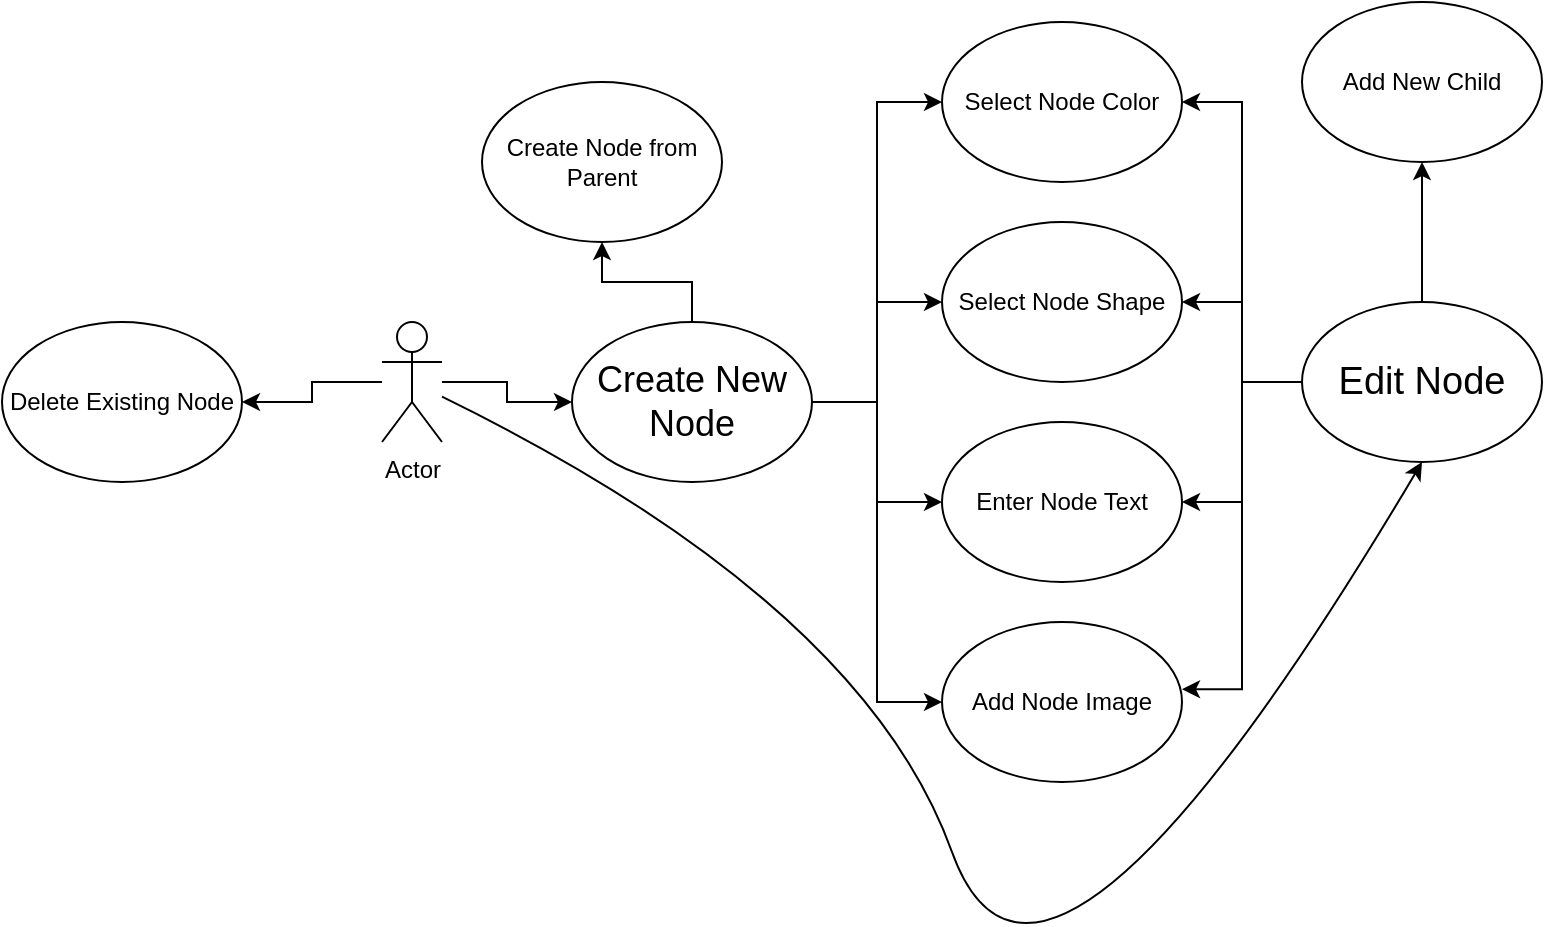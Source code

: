 <mxfile version="23.0.1" type="github">
  <diagram name="Page-1" id="s19I6BRAhf0djLcdS-nG">
    <mxGraphModel dx="1050" dy="566" grid="1" gridSize="10" guides="1" tooltips="1" connect="1" arrows="1" fold="1" page="1" pageScale="1" pageWidth="850" pageHeight="1100" math="0" shadow="0">
      <root>
        <mxCell id="0" />
        <mxCell id="1" parent="0" />
        <mxCell id="NKgkl3NO5XFwCBdkXwBP-14" style="edgeStyle=orthogonalEdgeStyle;rounded=0;orthogonalLoop=1;jettySize=auto;html=1;entryX=0;entryY=0.5;entryDx=0;entryDy=0;" edge="1" parent="1" source="NKgkl3NO5XFwCBdkXwBP-1" target="NKgkl3NO5XFwCBdkXwBP-2">
          <mxGeometry relative="1" as="geometry" />
        </mxCell>
        <mxCell id="NKgkl3NO5XFwCBdkXwBP-15" style="edgeStyle=orthogonalEdgeStyle;rounded=0;orthogonalLoop=1;jettySize=auto;html=1;entryX=1;entryY=0.5;entryDx=0;entryDy=0;" edge="1" parent="1" source="NKgkl3NO5XFwCBdkXwBP-1" target="NKgkl3NO5XFwCBdkXwBP-8">
          <mxGeometry relative="1" as="geometry" />
        </mxCell>
        <mxCell id="NKgkl3NO5XFwCBdkXwBP-1" value="Actor" style="shape=umlActor;verticalLabelPosition=bottom;verticalAlign=top;html=1;outlineConnect=0;" vertex="1" parent="1">
          <mxGeometry x="210" y="260" width="30" height="60" as="geometry" />
        </mxCell>
        <mxCell id="NKgkl3NO5XFwCBdkXwBP-9" style="edgeStyle=orthogonalEdgeStyle;rounded=0;orthogonalLoop=1;jettySize=auto;html=1;entryX=0;entryY=0.5;entryDx=0;entryDy=0;" edge="1" parent="1" source="NKgkl3NO5XFwCBdkXwBP-2" target="NKgkl3NO5XFwCBdkXwBP-3">
          <mxGeometry relative="1" as="geometry" />
        </mxCell>
        <mxCell id="NKgkl3NO5XFwCBdkXwBP-10" style="edgeStyle=orthogonalEdgeStyle;rounded=0;orthogonalLoop=1;jettySize=auto;html=1;entryX=0;entryY=0.5;entryDx=0;entryDy=0;" edge="1" parent="1" source="NKgkl3NO5XFwCBdkXwBP-2" target="NKgkl3NO5XFwCBdkXwBP-5">
          <mxGeometry relative="1" as="geometry" />
        </mxCell>
        <mxCell id="NKgkl3NO5XFwCBdkXwBP-11" style="edgeStyle=orthogonalEdgeStyle;rounded=0;orthogonalLoop=1;jettySize=auto;html=1;entryX=0;entryY=0.5;entryDx=0;entryDy=0;" edge="1" parent="1" source="NKgkl3NO5XFwCBdkXwBP-2" target="NKgkl3NO5XFwCBdkXwBP-6">
          <mxGeometry relative="1" as="geometry" />
        </mxCell>
        <mxCell id="NKgkl3NO5XFwCBdkXwBP-12" style="edgeStyle=orthogonalEdgeStyle;rounded=0;orthogonalLoop=1;jettySize=auto;html=1;entryX=0;entryY=0.5;entryDx=0;entryDy=0;" edge="1" parent="1" source="NKgkl3NO5XFwCBdkXwBP-2" target="NKgkl3NO5XFwCBdkXwBP-7">
          <mxGeometry relative="1" as="geometry" />
        </mxCell>
        <mxCell id="NKgkl3NO5XFwCBdkXwBP-13" style="edgeStyle=orthogonalEdgeStyle;rounded=0;orthogonalLoop=1;jettySize=auto;html=1;entryX=0.5;entryY=1;entryDx=0;entryDy=0;" edge="1" parent="1" source="NKgkl3NO5XFwCBdkXwBP-2" target="NKgkl3NO5XFwCBdkXwBP-4">
          <mxGeometry relative="1" as="geometry" />
        </mxCell>
        <mxCell id="NKgkl3NO5XFwCBdkXwBP-2" value="&lt;font style=&quot;font-size: 18px;&quot;&gt;Create New Node&lt;/font&gt;" style="ellipse;whiteSpace=wrap;html=1;" vertex="1" parent="1">
          <mxGeometry x="305" y="260" width="120" height="80" as="geometry" />
        </mxCell>
        <mxCell id="NKgkl3NO5XFwCBdkXwBP-3" value="Select Node Color" style="ellipse;whiteSpace=wrap;html=1;" vertex="1" parent="1">
          <mxGeometry x="490" y="110" width="120" height="80" as="geometry" />
        </mxCell>
        <mxCell id="NKgkl3NO5XFwCBdkXwBP-4" value="Create Node from Parent" style="ellipse;whiteSpace=wrap;html=1;" vertex="1" parent="1">
          <mxGeometry x="260" y="140" width="120" height="80" as="geometry" />
        </mxCell>
        <mxCell id="NKgkl3NO5XFwCBdkXwBP-5" value="Select Node Shape" style="ellipse;whiteSpace=wrap;html=1;" vertex="1" parent="1">
          <mxGeometry x="490" y="210" width="120" height="80" as="geometry" />
        </mxCell>
        <mxCell id="NKgkl3NO5XFwCBdkXwBP-6" value="Enter Node Text" style="ellipse;whiteSpace=wrap;html=1;" vertex="1" parent="1">
          <mxGeometry x="490" y="310" width="120" height="80" as="geometry" />
        </mxCell>
        <mxCell id="NKgkl3NO5XFwCBdkXwBP-7" value="Add Node Image" style="ellipse;whiteSpace=wrap;html=1;" vertex="1" parent="1">
          <mxGeometry x="490" y="410" width="120" height="80" as="geometry" />
        </mxCell>
        <mxCell id="NKgkl3NO5XFwCBdkXwBP-8" value="Delete Existing Node" style="ellipse;whiteSpace=wrap;html=1;" vertex="1" parent="1">
          <mxGeometry x="20" y="260" width="120" height="80" as="geometry" />
        </mxCell>
        <mxCell id="NKgkl3NO5XFwCBdkXwBP-17" style="edgeStyle=orthogonalEdgeStyle;rounded=0;orthogonalLoop=1;jettySize=auto;html=1;entryX=1;entryY=0.5;entryDx=0;entryDy=0;" edge="1" parent="1" source="NKgkl3NO5XFwCBdkXwBP-16" target="NKgkl3NO5XFwCBdkXwBP-3">
          <mxGeometry relative="1" as="geometry" />
        </mxCell>
        <mxCell id="NKgkl3NO5XFwCBdkXwBP-18" style="edgeStyle=orthogonalEdgeStyle;rounded=0;orthogonalLoop=1;jettySize=auto;html=1;entryX=1;entryY=0.5;entryDx=0;entryDy=0;" edge="1" parent="1" source="NKgkl3NO5XFwCBdkXwBP-16" target="NKgkl3NO5XFwCBdkXwBP-5">
          <mxGeometry relative="1" as="geometry" />
        </mxCell>
        <mxCell id="NKgkl3NO5XFwCBdkXwBP-19" style="edgeStyle=orthogonalEdgeStyle;rounded=0;orthogonalLoop=1;jettySize=auto;html=1;entryX=1;entryY=0.5;entryDx=0;entryDy=0;" edge="1" parent="1" source="NKgkl3NO5XFwCBdkXwBP-16" target="NKgkl3NO5XFwCBdkXwBP-6">
          <mxGeometry relative="1" as="geometry" />
        </mxCell>
        <mxCell id="NKgkl3NO5XFwCBdkXwBP-22" style="edgeStyle=orthogonalEdgeStyle;rounded=0;orthogonalLoop=1;jettySize=auto;html=1;entryX=0.5;entryY=1;entryDx=0;entryDy=0;" edge="1" parent="1" source="NKgkl3NO5XFwCBdkXwBP-16" target="NKgkl3NO5XFwCBdkXwBP-21">
          <mxGeometry relative="1" as="geometry" />
        </mxCell>
        <mxCell id="NKgkl3NO5XFwCBdkXwBP-16" value="&lt;font style=&quot;font-size: 19px;&quot;&gt;Edit Node&lt;/font&gt;" style="ellipse;whiteSpace=wrap;html=1;" vertex="1" parent="1">
          <mxGeometry x="670" y="250" width="120" height="80" as="geometry" />
        </mxCell>
        <mxCell id="NKgkl3NO5XFwCBdkXwBP-20" style="edgeStyle=orthogonalEdgeStyle;rounded=0;orthogonalLoop=1;jettySize=auto;html=1;entryX=1;entryY=0.42;entryDx=0;entryDy=0;entryPerimeter=0;" edge="1" parent="1" source="NKgkl3NO5XFwCBdkXwBP-16" target="NKgkl3NO5XFwCBdkXwBP-7">
          <mxGeometry relative="1" as="geometry" />
        </mxCell>
        <mxCell id="NKgkl3NO5XFwCBdkXwBP-21" value="Add New Child" style="ellipse;whiteSpace=wrap;html=1;" vertex="1" parent="1">
          <mxGeometry x="670" y="100" width="120" height="80" as="geometry" />
        </mxCell>
        <mxCell id="NKgkl3NO5XFwCBdkXwBP-24" value="" style="curved=1;endArrow=classic;html=1;rounded=0;entryX=0.5;entryY=1;entryDx=0;entryDy=0;" edge="1" parent="1" source="NKgkl3NO5XFwCBdkXwBP-1" target="NKgkl3NO5XFwCBdkXwBP-16">
          <mxGeometry width="50" height="50" relative="1" as="geometry">
            <mxPoint x="400" y="400" as="sourcePoint" />
            <mxPoint x="450" y="350" as="targetPoint" />
            <Array as="points">
              <mxPoint x="450" y="400" />
              <mxPoint x="540" y="650" />
            </Array>
          </mxGeometry>
        </mxCell>
      </root>
    </mxGraphModel>
  </diagram>
</mxfile>
